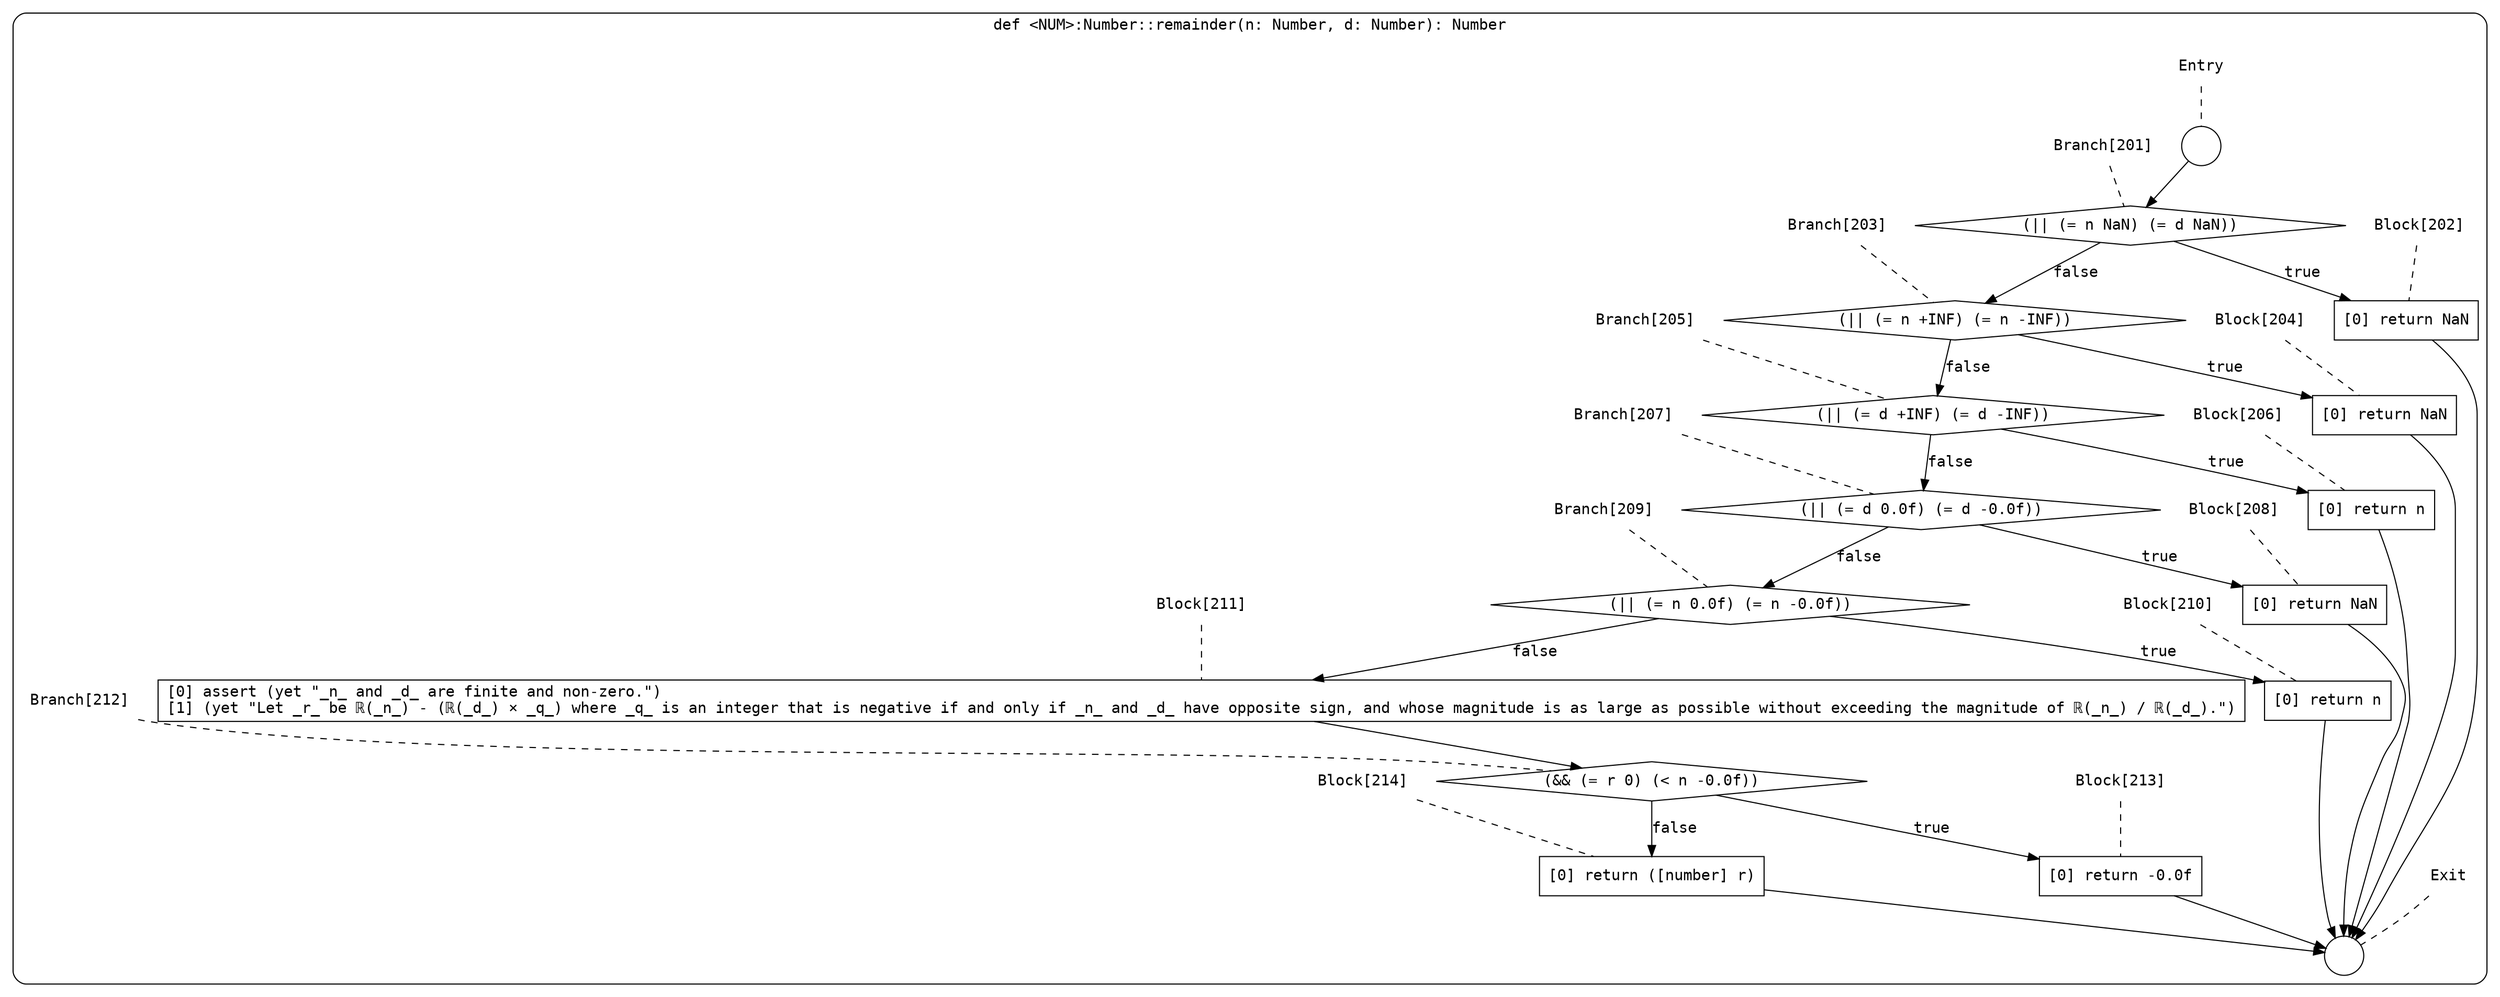 digraph {
  graph [fontname = "Consolas"]
  node [fontname = "Consolas"]
  edge [fontname = "Consolas"]
  subgraph cluster17 {
    label = "def <NUM>:Number::remainder(n: Number, d: Number): Number"
    style = rounded
    cluster17_entry_name [shape=none, label=<<font color="black">Entry</font>>]
    cluster17_entry_name -> cluster17_entry [arrowhead=none, color="black", style=dashed]
    cluster17_entry [shape=circle label=" " color="black" fillcolor="white" style=filled]
    cluster17_entry -> node201 [color="black"]
    cluster17_exit_name [shape=none, label=<<font color="black">Exit</font>>]
    cluster17_exit_name -> cluster17_exit [arrowhead=none, color="black", style=dashed]
    cluster17_exit [shape=circle label=" " color="black" fillcolor="white" style=filled]
    node201_name [shape=none, label=<<font color="black">Branch[201]</font>>]
    node201_name -> node201 [arrowhead=none, color="black", style=dashed]
    node201 [shape=diamond, label=<<font color="black">(|| (= n NaN) (= d NaN))</font>> color="black" fillcolor="white", style=filled]
    node201 -> node202 [label=<<font color="black">true</font>> color="black"]
    node201 -> node203 [label=<<font color="black">false</font>> color="black"]
    node202_name [shape=none, label=<<font color="black">Block[202]</font>>]
    node202_name -> node202 [arrowhead=none, color="black", style=dashed]
    node202 [shape=box, label=<<font color="black">[0] return NaN<BR ALIGN="LEFT"/></font>> color="black" fillcolor="white", style=filled]
    node202 -> cluster17_exit [color="black"]
    node203_name [shape=none, label=<<font color="black">Branch[203]</font>>]
    node203_name -> node203 [arrowhead=none, color="black", style=dashed]
    node203 [shape=diamond, label=<<font color="black">(|| (= n +INF) (= n -INF))</font>> color="black" fillcolor="white", style=filled]
    node203 -> node204 [label=<<font color="black">true</font>> color="black"]
    node203 -> node205 [label=<<font color="black">false</font>> color="black"]
    node204_name [shape=none, label=<<font color="black">Block[204]</font>>]
    node204_name -> node204 [arrowhead=none, color="black", style=dashed]
    node204 [shape=box, label=<<font color="black">[0] return NaN<BR ALIGN="LEFT"/></font>> color="black" fillcolor="white", style=filled]
    node204 -> cluster17_exit [color="black"]
    node205_name [shape=none, label=<<font color="black">Branch[205]</font>>]
    node205_name -> node205 [arrowhead=none, color="black", style=dashed]
    node205 [shape=diamond, label=<<font color="black">(|| (= d +INF) (= d -INF))</font>> color="black" fillcolor="white", style=filled]
    node205 -> node206 [label=<<font color="black">true</font>> color="black"]
    node205 -> node207 [label=<<font color="black">false</font>> color="black"]
    node206_name [shape=none, label=<<font color="black">Block[206]</font>>]
    node206_name -> node206 [arrowhead=none, color="black", style=dashed]
    node206 [shape=box, label=<<font color="black">[0] return n<BR ALIGN="LEFT"/></font>> color="black" fillcolor="white", style=filled]
    node206 -> cluster17_exit [color="black"]
    node207_name [shape=none, label=<<font color="black">Branch[207]</font>>]
    node207_name -> node207 [arrowhead=none, color="black", style=dashed]
    node207 [shape=diamond, label=<<font color="black">(|| (= d 0.0f) (= d -0.0f))</font>> color="black" fillcolor="white", style=filled]
    node207 -> node208 [label=<<font color="black">true</font>> color="black"]
    node207 -> node209 [label=<<font color="black">false</font>> color="black"]
    node208_name [shape=none, label=<<font color="black">Block[208]</font>>]
    node208_name -> node208 [arrowhead=none, color="black", style=dashed]
    node208 [shape=box, label=<<font color="black">[0] return NaN<BR ALIGN="LEFT"/></font>> color="black" fillcolor="white", style=filled]
    node208 -> cluster17_exit [color="black"]
    node209_name [shape=none, label=<<font color="black">Branch[209]</font>>]
    node209_name -> node209 [arrowhead=none, color="black", style=dashed]
    node209 [shape=diamond, label=<<font color="black">(|| (= n 0.0f) (= n -0.0f))</font>> color="black" fillcolor="white", style=filled]
    node209 -> node210 [label=<<font color="black">true</font>> color="black"]
    node209 -> node211 [label=<<font color="black">false</font>> color="black"]
    node210_name [shape=none, label=<<font color="black">Block[210]</font>>]
    node210_name -> node210 [arrowhead=none, color="black", style=dashed]
    node210 [shape=box, label=<<font color="black">[0] return n<BR ALIGN="LEFT"/></font>> color="black" fillcolor="white", style=filled]
    node210 -> cluster17_exit [color="black"]
    node211_name [shape=none, label=<<font color="black">Block[211]</font>>]
    node211_name -> node211 [arrowhead=none, color="black", style=dashed]
    node211 [shape=box, label=<<font color="black">[0] assert (yet &quot;_n_ and _d_ are finite and non-zero.&quot;)<BR ALIGN="LEFT"/>[1] (yet &quot;Let _r_ be ℝ(_n_) - (ℝ(_d_) &times; _q_) where _q_ is an integer that is negative if and only if _n_ and _d_ have opposite sign, and whose magnitude is as large as possible without exceeding the magnitude of ℝ(_n_) / ℝ(_d_).&quot;)<BR ALIGN="LEFT"/></font>> color="black" fillcolor="white", style=filled]
    node211 -> node212 [color="black"]
    node212_name [shape=none, label=<<font color="black">Branch[212]</font>>]
    node212_name -> node212 [arrowhead=none, color="black", style=dashed]
    node212 [shape=diamond, label=<<font color="black">(&amp;&amp; (= r 0) (&lt; n -0.0f))</font>> color="black" fillcolor="white", style=filled]
    node212 -> node213 [label=<<font color="black">true</font>> color="black"]
    node212 -> node214 [label=<<font color="black">false</font>> color="black"]
    node213_name [shape=none, label=<<font color="black">Block[213]</font>>]
    node213_name -> node213 [arrowhead=none, color="black", style=dashed]
    node213 [shape=box, label=<<font color="black">[0] return -0.0f<BR ALIGN="LEFT"/></font>> color="black" fillcolor="white", style=filled]
    node213 -> cluster17_exit [color="black"]
    node214_name [shape=none, label=<<font color="black">Block[214]</font>>]
    node214_name -> node214 [arrowhead=none, color="black", style=dashed]
    node214 [shape=box, label=<<font color="black">[0] return ([number] r)<BR ALIGN="LEFT"/></font>> color="black" fillcolor="white", style=filled]
    node214 -> cluster17_exit [color="black"]
  }
}